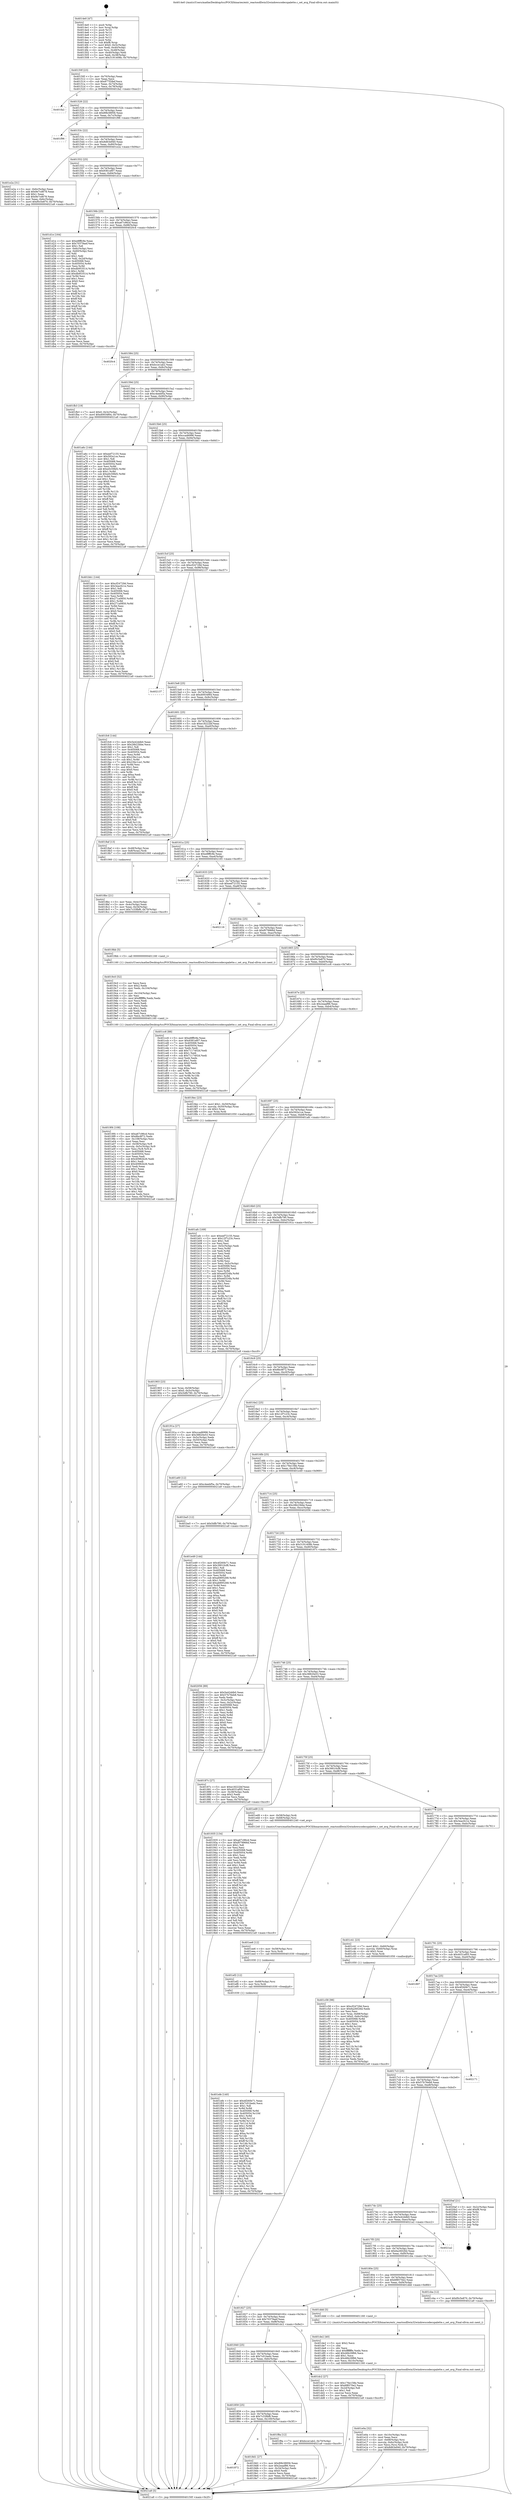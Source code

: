digraph "0x4014e0" {
  label = "0x4014e0 (/mnt/c/Users/mathe/Desktop/tcc/POCII/binaries/extr_reactosdllwin32windowscodecspalette.c_set_avg_Final-ollvm.out::main(0))"
  labelloc = "t"
  node[shape=record]

  Entry [label="",width=0.3,height=0.3,shape=circle,fillcolor=black,style=filled]
  "0x40150f" [label="{
     0x40150f [23]\l
     | [instrs]\l
     &nbsp;&nbsp;0x40150f \<+3\>: mov -0x70(%rbp),%eax\l
     &nbsp;&nbsp;0x401512 \<+2\>: mov %eax,%ecx\l
     &nbsp;&nbsp;0x401514 \<+6\>: sub $0x877f28ef,%ecx\l
     &nbsp;&nbsp;0x40151a \<+3\>: mov %eax,-0x74(%rbp)\l
     &nbsp;&nbsp;0x40151d \<+3\>: mov %ecx,-0x78(%rbp)\l
     &nbsp;&nbsp;0x401520 \<+6\>: je 0000000000401fa2 \<main+0xac2\>\l
  }"]
  "0x401fa2" [label="{
     0x401fa2\l
  }", style=dashed]
  "0x401526" [label="{
     0x401526 [22]\l
     | [instrs]\l
     &nbsp;&nbsp;0x401526 \<+5\>: jmp 000000000040152b \<main+0x4b\>\l
     &nbsp;&nbsp;0x40152b \<+3\>: mov -0x74(%rbp),%eax\l
     &nbsp;&nbsp;0x40152e \<+5\>: sub $0x89b38956,%eax\l
     &nbsp;&nbsp;0x401533 \<+3\>: mov %eax,-0x7c(%rbp)\l
     &nbsp;&nbsp;0x401536 \<+6\>: je 0000000000401f96 \<main+0xab6\>\l
  }"]
  Exit [label="",width=0.3,height=0.3,shape=circle,fillcolor=black,style=filled,peripheries=2]
  "0x401f96" [label="{
     0x401f96\l
  }", style=dashed]
  "0x40153c" [label="{
     0x40153c [22]\l
     | [instrs]\l
     &nbsp;&nbsp;0x40153c \<+5\>: jmp 0000000000401541 \<main+0x61\>\l
     &nbsp;&nbsp;0x401541 \<+3\>: mov -0x74(%rbp),%eax\l
     &nbsp;&nbsp;0x401544 \<+5\>: sub $0x8d63e940,%eax\l
     &nbsp;&nbsp;0x401549 \<+3\>: mov %eax,-0x80(%rbp)\l
     &nbsp;&nbsp;0x40154c \<+6\>: je 0000000000401e2a \<main+0x94a\>\l
  }"]
  "0x401efe" [label="{
     0x401efe [140]\l
     | [instrs]\l
     &nbsp;&nbsp;0x401efe \<+5\>: mov $0x4f260b71,%eax\l
     &nbsp;&nbsp;0x401f03 \<+5\>: mov $0x7c01bedc,%ecx\l
     &nbsp;&nbsp;0x401f08 \<+2\>: mov $0x1,%dl\l
     &nbsp;&nbsp;0x401f0a \<+3\>: xor %r8d,%r8d\l
     &nbsp;&nbsp;0x401f0d \<+8\>: mov 0x405068,%r9d\l
     &nbsp;&nbsp;0x401f15 \<+8\>: mov 0x405054,%r10d\l
     &nbsp;&nbsp;0x401f1d \<+4\>: sub $0x1,%r8d\l
     &nbsp;&nbsp;0x401f21 \<+3\>: mov %r9d,%r11d\l
     &nbsp;&nbsp;0x401f24 \<+3\>: add %r8d,%r11d\l
     &nbsp;&nbsp;0x401f27 \<+4\>: imul %r11d,%r9d\l
     &nbsp;&nbsp;0x401f2b \<+4\>: and $0x1,%r9d\l
     &nbsp;&nbsp;0x401f2f \<+4\>: cmp $0x0,%r9d\l
     &nbsp;&nbsp;0x401f33 \<+3\>: sete %bl\l
     &nbsp;&nbsp;0x401f36 \<+4\>: cmp $0xa,%r10d\l
     &nbsp;&nbsp;0x401f3a \<+4\>: setl %r14b\l
     &nbsp;&nbsp;0x401f3e \<+3\>: mov %bl,%r15b\l
     &nbsp;&nbsp;0x401f41 \<+4\>: xor $0xff,%r15b\l
     &nbsp;&nbsp;0x401f45 \<+3\>: mov %r14b,%r12b\l
     &nbsp;&nbsp;0x401f48 \<+4\>: xor $0xff,%r12b\l
     &nbsp;&nbsp;0x401f4c \<+3\>: xor $0x1,%dl\l
     &nbsp;&nbsp;0x401f4f \<+3\>: mov %r15b,%r13b\l
     &nbsp;&nbsp;0x401f52 \<+4\>: and $0xff,%r13b\l
     &nbsp;&nbsp;0x401f56 \<+2\>: and %dl,%bl\l
     &nbsp;&nbsp;0x401f58 \<+3\>: mov %r12b,%sil\l
     &nbsp;&nbsp;0x401f5b \<+4\>: and $0xff,%sil\l
     &nbsp;&nbsp;0x401f5f \<+3\>: and %dl,%r14b\l
     &nbsp;&nbsp;0x401f62 \<+3\>: or %bl,%r13b\l
     &nbsp;&nbsp;0x401f65 \<+3\>: or %r14b,%sil\l
     &nbsp;&nbsp;0x401f68 \<+3\>: xor %sil,%r13b\l
     &nbsp;&nbsp;0x401f6b \<+3\>: or %r12b,%r15b\l
     &nbsp;&nbsp;0x401f6e \<+4\>: xor $0xff,%r15b\l
     &nbsp;&nbsp;0x401f72 \<+3\>: or $0x1,%dl\l
     &nbsp;&nbsp;0x401f75 \<+3\>: and %dl,%r15b\l
     &nbsp;&nbsp;0x401f78 \<+3\>: or %r15b,%r13b\l
     &nbsp;&nbsp;0x401f7b \<+4\>: test $0x1,%r13b\l
     &nbsp;&nbsp;0x401f7f \<+3\>: cmovne %ecx,%eax\l
     &nbsp;&nbsp;0x401f82 \<+3\>: mov %eax,-0x70(%rbp)\l
     &nbsp;&nbsp;0x401f85 \<+5\>: jmp 00000000004021a9 \<main+0xcc9\>\l
  }"]
  "0x401e2a" [label="{
     0x401e2a [31]\l
     | [instrs]\l
     &nbsp;&nbsp;0x401e2a \<+3\>: mov -0x6c(%rbp),%eax\l
     &nbsp;&nbsp;0x401e2d \<+5\>: add $0x9e7cd678,%eax\l
     &nbsp;&nbsp;0x401e32 \<+3\>: add $0x1,%eax\l
     &nbsp;&nbsp;0x401e35 \<+5\>: sub $0x9e7cd678,%eax\l
     &nbsp;&nbsp;0x401e3a \<+3\>: mov %eax,-0x6c(%rbp)\l
     &nbsp;&nbsp;0x401e3d \<+7\>: movl $0xf0c5e870,-0x70(%rbp)\l
     &nbsp;&nbsp;0x401e44 \<+5\>: jmp 00000000004021a9 \<main+0xcc9\>\l
  }"]
  "0x401552" [label="{
     0x401552 [25]\l
     | [instrs]\l
     &nbsp;&nbsp;0x401552 \<+5\>: jmp 0000000000401557 \<main+0x77\>\l
     &nbsp;&nbsp;0x401557 \<+3\>: mov -0x74(%rbp),%eax\l
     &nbsp;&nbsp;0x40155a \<+5\>: sub $0x9361ef07,%eax\l
     &nbsp;&nbsp;0x40155f \<+6\>: mov %eax,-0x84(%rbp)\l
     &nbsp;&nbsp;0x401565 \<+6\>: je 0000000000401d1e \<main+0x83e\>\l
  }"]
  "0x401ef2" [label="{
     0x401ef2 [12]\l
     | [instrs]\l
     &nbsp;&nbsp;0x401ef2 \<+4\>: mov -0x68(%rbp),%rsi\l
     &nbsp;&nbsp;0x401ef6 \<+3\>: mov %rsi,%rdi\l
     &nbsp;&nbsp;0x401ef9 \<+5\>: call 0000000000401030 \<free@plt\>\l
     | [calls]\l
     &nbsp;&nbsp;0x401030 \{1\} (unknown)\l
  }"]
  "0x401d1e" [label="{
     0x401d1e [164]\l
     | [instrs]\l
     &nbsp;&nbsp;0x401d1e \<+5\>: mov $0xe8fffc9e,%eax\l
     &nbsp;&nbsp;0x401d23 \<+5\>: mov $0x70379aef,%ecx\l
     &nbsp;&nbsp;0x401d28 \<+2\>: mov $0x1,%dl\l
     &nbsp;&nbsp;0x401d2a \<+3\>: mov -0x6c(%rbp),%esi\l
     &nbsp;&nbsp;0x401d2d \<+3\>: cmp -0x60(%rbp),%esi\l
     &nbsp;&nbsp;0x401d30 \<+4\>: setl %dil\l
     &nbsp;&nbsp;0x401d34 \<+4\>: and $0x1,%dil\l
     &nbsp;&nbsp;0x401d38 \<+4\>: mov %dil,-0x2d(%rbp)\l
     &nbsp;&nbsp;0x401d3c \<+7\>: mov 0x405068,%esi\l
     &nbsp;&nbsp;0x401d43 \<+8\>: mov 0x405054,%r8d\l
     &nbsp;&nbsp;0x401d4b \<+3\>: mov %esi,%r9d\l
     &nbsp;&nbsp;0x401d4e \<+7\>: sub $0xdb953514,%r9d\l
     &nbsp;&nbsp;0x401d55 \<+4\>: sub $0x1,%r9d\l
     &nbsp;&nbsp;0x401d59 \<+7\>: add $0xdb953514,%r9d\l
     &nbsp;&nbsp;0x401d60 \<+4\>: imul %r9d,%esi\l
     &nbsp;&nbsp;0x401d64 \<+3\>: and $0x1,%esi\l
     &nbsp;&nbsp;0x401d67 \<+3\>: cmp $0x0,%esi\l
     &nbsp;&nbsp;0x401d6a \<+4\>: sete %dil\l
     &nbsp;&nbsp;0x401d6e \<+4\>: cmp $0xa,%r8d\l
     &nbsp;&nbsp;0x401d72 \<+4\>: setl %r10b\l
     &nbsp;&nbsp;0x401d76 \<+3\>: mov %dil,%r11b\l
     &nbsp;&nbsp;0x401d79 \<+4\>: xor $0xff,%r11b\l
     &nbsp;&nbsp;0x401d7d \<+3\>: mov %r10b,%bl\l
     &nbsp;&nbsp;0x401d80 \<+3\>: xor $0xff,%bl\l
     &nbsp;&nbsp;0x401d83 \<+3\>: xor $0x1,%dl\l
     &nbsp;&nbsp;0x401d86 \<+3\>: mov %r11b,%r14b\l
     &nbsp;&nbsp;0x401d89 \<+4\>: and $0xff,%r14b\l
     &nbsp;&nbsp;0x401d8d \<+3\>: and %dl,%dil\l
     &nbsp;&nbsp;0x401d90 \<+3\>: mov %bl,%r15b\l
     &nbsp;&nbsp;0x401d93 \<+4\>: and $0xff,%r15b\l
     &nbsp;&nbsp;0x401d97 \<+3\>: and %dl,%r10b\l
     &nbsp;&nbsp;0x401d9a \<+3\>: or %dil,%r14b\l
     &nbsp;&nbsp;0x401d9d \<+3\>: or %r10b,%r15b\l
     &nbsp;&nbsp;0x401da0 \<+3\>: xor %r15b,%r14b\l
     &nbsp;&nbsp;0x401da3 \<+3\>: or %bl,%r11b\l
     &nbsp;&nbsp;0x401da6 \<+4\>: xor $0xff,%r11b\l
     &nbsp;&nbsp;0x401daa \<+3\>: or $0x1,%dl\l
     &nbsp;&nbsp;0x401dad \<+3\>: and %dl,%r11b\l
     &nbsp;&nbsp;0x401db0 \<+3\>: or %r11b,%r14b\l
     &nbsp;&nbsp;0x401db3 \<+4\>: test $0x1,%r14b\l
     &nbsp;&nbsp;0x401db7 \<+3\>: cmovne %ecx,%eax\l
     &nbsp;&nbsp;0x401dba \<+3\>: mov %eax,-0x70(%rbp)\l
     &nbsp;&nbsp;0x401dbd \<+5\>: jmp 00000000004021a9 \<main+0xcc9\>\l
  }"]
  "0x40156b" [label="{
     0x40156b [25]\l
     | [instrs]\l
     &nbsp;&nbsp;0x40156b \<+5\>: jmp 0000000000401570 \<main+0x90\>\l
     &nbsp;&nbsp;0x401570 \<+3\>: mov -0x74(%rbp),%eax\l
     &nbsp;&nbsp;0x401573 \<+5\>: sub $0xa67c96cd,%eax\l
     &nbsp;&nbsp;0x401578 \<+6\>: mov %eax,-0x88(%rbp)\l
     &nbsp;&nbsp;0x40157e \<+6\>: je 00000000004020c4 \<main+0xbe4\>\l
  }"]
  "0x401ee6" [label="{
     0x401ee6 [12]\l
     | [instrs]\l
     &nbsp;&nbsp;0x401ee6 \<+4\>: mov -0x58(%rbp),%rsi\l
     &nbsp;&nbsp;0x401eea \<+3\>: mov %rsi,%rdi\l
     &nbsp;&nbsp;0x401eed \<+5\>: call 0000000000401030 \<free@plt\>\l
     | [calls]\l
     &nbsp;&nbsp;0x401030 \{1\} (unknown)\l
  }"]
  "0x4020c4" [label="{
     0x4020c4\l
  }", style=dashed]
  "0x401584" [label="{
     0x401584 [25]\l
     | [instrs]\l
     &nbsp;&nbsp;0x401584 \<+5\>: jmp 0000000000401589 \<main+0xa9\>\l
     &nbsp;&nbsp;0x401589 \<+3\>: mov -0x74(%rbp),%eax\l
     &nbsp;&nbsp;0x40158c \<+5\>: sub $0xbcce1ab2,%eax\l
     &nbsp;&nbsp;0x401591 \<+6\>: mov %eax,-0x8c(%rbp)\l
     &nbsp;&nbsp;0x401597 \<+6\>: je 0000000000401fb3 \<main+0xad3\>\l
  }"]
  "0x401e0a" [label="{
     0x401e0a [32]\l
     | [instrs]\l
     &nbsp;&nbsp;0x401e0a \<+6\>: mov -0x10c(%rbp),%ecx\l
     &nbsp;&nbsp;0x401e10 \<+3\>: imul %eax,%ecx\l
     &nbsp;&nbsp;0x401e13 \<+4\>: mov -0x68(%rbp),%rsi\l
     &nbsp;&nbsp;0x401e17 \<+4\>: movslq -0x6c(%rbp),%rdi\l
     &nbsp;&nbsp;0x401e1b \<+3\>: mov %ecx,(%rsi,%rdi,4)\l
     &nbsp;&nbsp;0x401e1e \<+7\>: movl $0x8d63e940,-0x70(%rbp)\l
     &nbsp;&nbsp;0x401e25 \<+5\>: jmp 00000000004021a9 \<main+0xcc9\>\l
  }"]
  "0x401fb3" [label="{
     0x401fb3 [19]\l
     | [instrs]\l
     &nbsp;&nbsp;0x401fb3 \<+7\>: movl $0x0,-0x3c(%rbp)\l
     &nbsp;&nbsp;0x401fba \<+7\>: movl $0xd0934f64,-0x70(%rbp)\l
     &nbsp;&nbsp;0x401fc1 \<+5\>: jmp 00000000004021a9 \<main+0xcc9\>\l
  }"]
  "0x40159d" [label="{
     0x40159d [25]\l
     | [instrs]\l
     &nbsp;&nbsp;0x40159d \<+5\>: jmp 00000000004015a2 \<main+0xc2\>\l
     &nbsp;&nbsp;0x4015a2 \<+3\>: mov -0x74(%rbp),%eax\l
     &nbsp;&nbsp;0x4015a5 \<+5\>: sub $0xc4eebf5a,%eax\l
     &nbsp;&nbsp;0x4015aa \<+6\>: mov %eax,-0x90(%rbp)\l
     &nbsp;&nbsp;0x4015b0 \<+6\>: je 0000000000401a6c \<main+0x58c\>\l
  }"]
  "0x401de2" [label="{
     0x401de2 [40]\l
     | [instrs]\l
     &nbsp;&nbsp;0x401de2 \<+5\>: mov $0x2,%ecx\l
     &nbsp;&nbsp;0x401de7 \<+1\>: cltd\l
     &nbsp;&nbsp;0x401de8 \<+2\>: idiv %ecx\l
     &nbsp;&nbsp;0x401dea \<+6\>: imul $0xfffffffe,%edx,%ecx\l
     &nbsp;&nbsp;0x401df0 \<+6\>: add $0x46b29f66,%ecx\l
     &nbsp;&nbsp;0x401df6 \<+3\>: add $0x1,%ecx\l
     &nbsp;&nbsp;0x401df9 \<+6\>: sub $0x46b29f66,%ecx\l
     &nbsp;&nbsp;0x401dff \<+6\>: mov %ecx,-0x10c(%rbp)\l
     &nbsp;&nbsp;0x401e05 \<+5\>: call 0000000000401160 \<next_i\>\l
     | [calls]\l
     &nbsp;&nbsp;0x401160 \{1\} (/mnt/c/Users/mathe/Desktop/tcc/POCII/binaries/extr_reactosdllwin32windowscodecspalette.c_set_avg_Final-ollvm.out::next_i)\l
  }"]
  "0x401a6c" [label="{
     0x401a6c [144]\l
     | [instrs]\l
     &nbsp;&nbsp;0x401a6c \<+5\>: mov $0xeef72155,%eax\l
     &nbsp;&nbsp;0x401a71 \<+5\>: mov $0x592e1ce,%ecx\l
     &nbsp;&nbsp;0x401a76 \<+2\>: mov $0x1,%dl\l
     &nbsp;&nbsp;0x401a78 \<+7\>: mov 0x405068,%esi\l
     &nbsp;&nbsp;0x401a7f \<+7\>: mov 0x405054,%edi\l
     &nbsp;&nbsp;0x401a86 \<+3\>: mov %esi,%r8d\l
     &nbsp;&nbsp;0x401a89 \<+7\>: add $0xe0c59bf2,%r8d\l
     &nbsp;&nbsp;0x401a90 \<+4\>: sub $0x1,%r8d\l
     &nbsp;&nbsp;0x401a94 \<+7\>: sub $0xe0c59bf2,%r8d\l
     &nbsp;&nbsp;0x401a9b \<+4\>: imul %r8d,%esi\l
     &nbsp;&nbsp;0x401a9f \<+3\>: and $0x1,%esi\l
     &nbsp;&nbsp;0x401aa2 \<+3\>: cmp $0x0,%esi\l
     &nbsp;&nbsp;0x401aa5 \<+4\>: sete %r9b\l
     &nbsp;&nbsp;0x401aa9 \<+3\>: cmp $0xa,%edi\l
     &nbsp;&nbsp;0x401aac \<+4\>: setl %r10b\l
     &nbsp;&nbsp;0x401ab0 \<+3\>: mov %r9b,%r11b\l
     &nbsp;&nbsp;0x401ab3 \<+4\>: xor $0xff,%r11b\l
     &nbsp;&nbsp;0x401ab7 \<+3\>: mov %r10b,%bl\l
     &nbsp;&nbsp;0x401aba \<+3\>: xor $0xff,%bl\l
     &nbsp;&nbsp;0x401abd \<+3\>: xor $0x1,%dl\l
     &nbsp;&nbsp;0x401ac0 \<+3\>: mov %r11b,%r14b\l
     &nbsp;&nbsp;0x401ac3 \<+4\>: and $0xff,%r14b\l
     &nbsp;&nbsp;0x401ac7 \<+3\>: and %dl,%r9b\l
     &nbsp;&nbsp;0x401aca \<+3\>: mov %bl,%r15b\l
     &nbsp;&nbsp;0x401acd \<+4\>: and $0xff,%r15b\l
     &nbsp;&nbsp;0x401ad1 \<+3\>: and %dl,%r10b\l
     &nbsp;&nbsp;0x401ad4 \<+3\>: or %r9b,%r14b\l
     &nbsp;&nbsp;0x401ad7 \<+3\>: or %r10b,%r15b\l
     &nbsp;&nbsp;0x401ada \<+3\>: xor %r15b,%r14b\l
     &nbsp;&nbsp;0x401add \<+3\>: or %bl,%r11b\l
     &nbsp;&nbsp;0x401ae0 \<+4\>: xor $0xff,%r11b\l
     &nbsp;&nbsp;0x401ae4 \<+3\>: or $0x1,%dl\l
     &nbsp;&nbsp;0x401ae7 \<+3\>: and %dl,%r11b\l
     &nbsp;&nbsp;0x401aea \<+3\>: or %r11b,%r14b\l
     &nbsp;&nbsp;0x401aed \<+4\>: test $0x1,%r14b\l
     &nbsp;&nbsp;0x401af1 \<+3\>: cmovne %ecx,%eax\l
     &nbsp;&nbsp;0x401af4 \<+3\>: mov %eax,-0x70(%rbp)\l
     &nbsp;&nbsp;0x401af7 \<+5\>: jmp 00000000004021a9 \<main+0xcc9\>\l
  }"]
  "0x4015b6" [label="{
     0x4015b6 [25]\l
     | [instrs]\l
     &nbsp;&nbsp;0x4015b6 \<+5\>: jmp 00000000004015bb \<main+0xdb\>\l
     &nbsp;&nbsp;0x4015bb \<+3\>: mov -0x74(%rbp),%eax\l
     &nbsp;&nbsp;0x4015be \<+5\>: sub $0xccad6996,%eax\l
     &nbsp;&nbsp;0x4015c3 \<+6\>: mov %eax,-0x94(%rbp)\l
     &nbsp;&nbsp;0x4015c9 \<+6\>: je 0000000000401bb1 \<main+0x6d1\>\l
  }"]
  "0x401c58" [label="{
     0x401c58 [98]\l
     | [instrs]\l
     &nbsp;&nbsp;0x401c58 \<+5\>: mov $0xcf24729d,%ecx\l
     &nbsp;&nbsp;0x401c5d \<+5\>: mov $0x6a26026d,%edx\l
     &nbsp;&nbsp;0x401c62 \<+2\>: xor %esi,%esi\l
     &nbsp;&nbsp;0x401c64 \<+4\>: mov %rax,-0x68(%rbp)\l
     &nbsp;&nbsp;0x401c68 \<+7\>: movl $0x0,-0x6c(%rbp)\l
     &nbsp;&nbsp;0x401c6f \<+8\>: mov 0x405068,%r8d\l
     &nbsp;&nbsp;0x401c77 \<+8\>: mov 0x405054,%r9d\l
     &nbsp;&nbsp;0x401c7f \<+3\>: sub $0x1,%esi\l
     &nbsp;&nbsp;0x401c82 \<+3\>: mov %r8d,%r10d\l
     &nbsp;&nbsp;0x401c85 \<+3\>: add %esi,%r10d\l
     &nbsp;&nbsp;0x401c88 \<+4\>: imul %r10d,%r8d\l
     &nbsp;&nbsp;0x401c8c \<+4\>: and $0x1,%r8d\l
     &nbsp;&nbsp;0x401c90 \<+4\>: cmp $0x0,%r8d\l
     &nbsp;&nbsp;0x401c94 \<+4\>: sete %r11b\l
     &nbsp;&nbsp;0x401c98 \<+4\>: cmp $0xa,%r9d\l
     &nbsp;&nbsp;0x401c9c \<+3\>: setl %bl\l
     &nbsp;&nbsp;0x401c9f \<+3\>: mov %r11b,%r14b\l
     &nbsp;&nbsp;0x401ca2 \<+3\>: and %bl,%r14b\l
     &nbsp;&nbsp;0x401ca5 \<+3\>: xor %bl,%r11b\l
     &nbsp;&nbsp;0x401ca8 \<+3\>: or %r11b,%r14b\l
     &nbsp;&nbsp;0x401cab \<+4\>: test $0x1,%r14b\l
     &nbsp;&nbsp;0x401caf \<+3\>: cmovne %edx,%ecx\l
     &nbsp;&nbsp;0x401cb2 \<+3\>: mov %ecx,-0x70(%rbp)\l
     &nbsp;&nbsp;0x401cb5 \<+5\>: jmp 00000000004021a9 \<main+0xcc9\>\l
  }"]
  "0x401bb1" [label="{
     0x401bb1 [144]\l
     | [instrs]\l
     &nbsp;&nbsp;0x401bb1 \<+5\>: mov $0xcf24729d,%eax\l
     &nbsp;&nbsp;0x401bb6 \<+5\>: mov $0x3eac0c1e,%ecx\l
     &nbsp;&nbsp;0x401bbb \<+2\>: mov $0x1,%dl\l
     &nbsp;&nbsp;0x401bbd \<+7\>: mov 0x405068,%esi\l
     &nbsp;&nbsp;0x401bc4 \<+7\>: mov 0x405054,%edi\l
     &nbsp;&nbsp;0x401bcb \<+3\>: mov %esi,%r8d\l
     &nbsp;&nbsp;0x401bce \<+7\>: add $0x271a0850,%r8d\l
     &nbsp;&nbsp;0x401bd5 \<+4\>: sub $0x1,%r8d\l
     &nbsp;&nbsp;0x401bd9 \<+7\>: sub $0x271a0850,%r8d\l
     &nbsp;&nbsp;0x401be0 \<+4\>: imul %r8d,%esi\l
     &nbsp;&nbsp;0x401be4 \<+3\>: and $0x1,%esi\l
     &nbsp;&nbsp;0x401be7 \<+3\>: cmp $0x0,%esi\l
     &nbsp;&nbsp;0x401bea \<+4\>: sete %r9b\l
     &nbsp;&nbsp;0x401bee \<+3\>: cmp $0xa,%edi\l
     &nbsp;&nbsp;0x401bf1 \<+4\>: setl %r10b\l
     &nbsp;&nbsp;0x401bf5 \<+3\>: mov %r9b,%r11b\l
     &nbsp;&nbsp;0x401bf8 \<+4\>: xor $0xff,%r11b\l
     &nbsp;&nbsp;0x401bfc \<+3\>: mov %r10b,%bl\l
     &nbsp;&nbsp;0x401bff \<+3\>: xor $0xff,%bl\l
     &nbsp;&nbsp;0x401c02 \<+3\>: xor $0x0,%dl\l
     &nbsp;&nbsp;0x401c05 \<+3\>: mov %r11b,%r14b\l
     &nbsp;&nbsp;0x401c08 \<+4\>: and $0x0,%r14b\l
     &nbsp;&nbsp;0x401c0c \<+3\>: and %dl,%r9b\l
     &nbsp;&nbsp;0x401c0f \<+3\>: mov %bl,%r15b\l
     &nbsp;&nbsp;0x401c12 \<+4\>: and $0x0,%r15b\l
     &nbsp;&nbsp;0x401c16 \<+3\>: and %dl,%r10b\l
     &nbsp;&nbsp;0x401c19 \<+3\>: or %r9b,%r14b\l
     &nbsp;&nbsp;0x401c1c \<+3\>: or %r10b,%r15b\l
     &nbsp;&nbsp;0x401c1f \<+3\>: xor %r15b,%r14b\l
     &nbsp;&nbsp;0x401c22 \<+3\>: or %bl,%r11b\l
     &nbsp;&nbsp;0x401c25 \<+4\>: xor $0xff,%r11b\l
     &nbsp;&nbsp;0x401c29 \<+3\>: or $0x0,%dl\l
     &nbsp;&nbsp;0x401c2c \<+3\>: and %dl,%r11b\l
     &nbsp;&nbsp;0x401c2f \<+3\>: or %r11b,%r14b\l
     &nbsp;&nbsp;0x401c32 \<+4\>: test $0x1,%r14b\l
     &nbsp;&nbsp;0x401c36 \<+3\>: cmovne %ecx,%eax\l
     &nbsp;&nbsp;0x401c39 \<+3\>: mov %eax,-0x70(%rbp)\l
     &nbsp;&nbsp;0x401c3c \<+5\>: jmp 00000000004021a9 \<main+0xcc9\>\l
  }"]
  "0x4015cf" [label="{
     0x4015cf [25]\l
     | [instrs]\l
     &nbsp;&nbsp;0x4015cf \<+5\>: jmp 00000000004015d4 \<main+0xf4\>\l
     &nbsp;&nbsp;0x4015d4 \<+3\>: mov -0x74(%rbp),%eax\l
     &nbsp;&nbsp;0x4015d7 \<+5\>: sub $0xcf24729d,%eax\l
     &nbsp;&nbsp;0x4015dc \<+6\>: mov %eax,-0x98(%rbp)\l
     &nbsp;&nbsp;0x4015e2 \<+6\>: je 0000000000402137 \<main+0xc57\>\l
  }"]
  "0x4019f4" [label="{
     0x4019f4 [108]\l
     | [instrs]\l
     &nbsp;&nbsp;0x4019f4 \<+5\>: mov $0xa67c96cd,%ecx\l
     &nbsp;&nbsp;0x4019f9 \<+5\>: mov $0x8bc8f72,%edx\l
     &nbsp;&nbsp;0x4019fe \<+6\>: mov -0x108(%rbp),%esi\l
     &nbsp;&nbsp;0x401a04 \<+3\>: imul %eax,%esi\l
     &nbsp;&nbsp;0x401a07 \<+4\>: mov -0x58(%rbp),%r8\l
     &nbsp;&nbsp;0x401a0b \<+4\>: movslq -0x5c(%rbp),%r9\l
     &nbsp;&nbsp;0x401a0f \<+4\>: mov %esi,(%r8,%r9,4)\l
     &nbsp;&nbsp;0x401a13 \<+7\>: mov 0x405068,%eax\l
     &nbsp;&nbsp;0x401a1a \<+7\>: mov 0x405054,%esi\l
     &nbsp;&nbsp;0x401a21 \<+2\>: mov %eax,%edi\l
     &nbsp;&nbsp;0x401a23 \<+6\>: sub $0x40982b26,%edi\l
     &nbsp;&nbsp;0x401a29 \<+3\>: sub $0x1,%edi\l
     &nbsp;&nbsp;0x401a2c \<+6\>: add $0x40982b26,%edi\l
     &nbsp;&nbsp;0x401a32 \<+3\>: imul %edi,%eax\l
     &nbsp;&nbsp;0x401a35 \<+3\>: and $0x1,%eax\l
     &nbsp;&nbsp;0x401a38 \<+3\>: cmp $0x0,%eax\l
     &nbsp;&nbsp;0x401a3b \<+4\>: sete %r10b\l
     &nbsp;&nbsp;0x401a3f \<+3\>: cmp $0xa,%esi\l
     &nbsp;&nbsp;0x401a42 \<+4\>: setl %r11b\l
     &nbsp;&nbsp;0x401a46 \<+3\>: mov %r10b,%bl\l
     &nbsp;&nbsp;0x401a49 \<+3\>: and %r11b,%bl\l
     &nbsp;&nbsp;0x401a4c \<+3\>: xor %r11b,%r10b\l
     &nbsp;&nbsp;0x401a4f \<+3\>: or %r10b,%bl\l
     &nbsp;&nbsp;0x401a52 \<+3\>: test $0x1,%bl\l
     &nbsp;&nbsp;0x401a55 \<+3\>: cmovne %edx,%ecx\l
     &nbsp;&nbsp;0x401a58 \<+3\>: mov %ecx,-0x70(%rbp)\l
     &nbsp;&nbsp;0x401a5b \<+5\>: jmp 00000000004021a9 \<main+0xcc9\>\l
  }"]
  "0x402137" [label="{
     0x402137\l
  }", style=dashed]
  "0x4015e8" [label="{
     0x4015e8 [25]\l
     | [instrs]\l
     &nbsp;&nbsp;0x4015e8 \<+5\>: jmp 00000000004015ed \<main+0x10d\>\l
     &nbsp;&nbsp;0x4015ed \<+3\>: mov -0x74(%rbp),%eax\l
     &nbsp;&nbsp;0x4015f0 \<+5\>: sub $0xd0934f64,%eax\l
     &nbsp;&nbsp;0x4015f5 \<+6\>: mov %eax,-0x9c(%rbp)\l
     &nbsp;&nbsp;0x4015fb \<+6\>: je 0000000000401fc6 \<main+0xae6\>\l
  }"]
  "0x4019c0" [label="{
     0x4019c0 [52]\l
     | [instrs]\l
     &nbsp;&nbsp;0x4019c0 \<+2\>: xor %ecx,%ecx\l
     &nbsp;&nbsp;0x4019c2 \<+5\>: mov $0x2,%edx\l
     &nbsp;&nbsp;0x4019c7 \<+6\>: mov %edx,-0x104(%rbp)\l
     &nbsp;&nbsp;0x4019cd \<+1\>: cltd\l
     &nbsp;&nbsp;0x4019ce \<+6\>: mov -0x104(%rbp),%esi\l
     &nbsp;&nbsp;0x4019d4 \<+2\>: idiv %esi\l
     &nbsp;&nbsp;0x4019d6 \<+6\>: imul $0xfffffffe,%edx,%edx\l
     &nbsp;&nbsp;0x4019dc \<+2\>: mov %ecx,%edi\l
     &nbsp;&nbsp;0x4019de \<+2\>: sub %edx,%edi\l
     &nbsp;&nbsp;0x4019e0 \<+2\>: mov %ecx,%edx\l
     &nbsp;&nbsp;0x4019e2 \<+3\>: sub $0x1,%edx\l
     &nbsp;&nbsp;0x4019e5 \<+2\>: add %edx,%edi\l
     &nbsp;&nbsp;0x4019e7 \<+2\>: sub %edi,%ecx\l
     &nbsp;&nbsp;0x4019e9 \<+6\>: mov %ecx,-0x108(%rbp)\l
     &nbsp;&nbsp;0x4019ef \<+5\>: call 0000000000401160 \<next_i\>\l
     | [calls]\l
     &nbsp;&nbsp;0x401160 \{1\} (/mnt/c/Users/mathe/Desktop/tcc/POCII/binaries/extr_reactosdllwin32windowscodecspalette.c_set_avg_Final-ollvm.out::next_i)\l
  }"]
  "0x401fc6" [label="{
     0x401fc6 [144]\l
     | [instrs]\l
     &nbsp;&nbsp;0x401fc6 \<+5\>: mov $0x5e42ddb0,%eax\l
     &nbsp;&nbsp;0x401fcb \<+5\>: mov $0x28b23bbe,%ecx\l
     &nbsp;&nbsp;0x401fd0 \<+2\>: mov $0x1,%dl\l
     &nbsp;&nbsp;0x401fd2 \<+7\>: mov 0x405068,%esi\l
     &nbsp;&nbsp;0x401fd9 \<+7\>: mov 0x405054,%edi\l
     &nbsp;&nbsp;0x401fe0 \<+3\>: mov %esi,%r8d\l
     &nbsp;&nbsp;0x401fe3 \<+7\>: sub $0x23bc1ce1,%r8d\l
     &nbsp;&nbsp;0x401fea \<+4\>: sub $0x1,%r8d\l
     &nbsp;&nbsp;0x401fee \<+7\>: add $0x23bc1ce1,%r8d\l
     &nbsp;&nbsp;0x401ff5 \<+4\>: imul %r8d,%esi\l
     &nbsp;&nbsp;0x401ff9 \<+3\>: and $0x1,%esi\l
     &nbsp;&nbsp;0x401ffc \<+3\>: cmp $0x0,%esi\l
     &nbsp;&nbsp;0x401fff \<+4\>: sete %r9b\l
     &nbsp;&nbsp;0x402003 \<+3\>: cmp $0xa,%edi\l
     &nbsp;&nbsp;0x402006 \<+4\>: setl %r10b\l
     &nbsp;&nbsp;0x40200a \<+3\>: mov %r9b,%r11b\l
     &nbsp;&nbsp;0x40200d \<+4\>: xor $0xff,%r11b\l
     &nbsp;&nbsp;0x402011 \<+3\>: mov %r10b,%bl\l
     &nbsp;&nbsp;0x402014 \<+3\>: xor $0xff,%bl\l
     &nbsp;&nbsp;0x402017 \<+3\>: xor $0x0,%dl\l
     &nbsp;&nbsp;0x40201a \<+3\>: mov %r11b,%r14b\l
     &nbsp;&nbsp;0x40201d \<+4\>: and $0x0,%r14b\l
     &nbsp;&nbsp;0x402021 \<+3\>: and %dl,%r9b\l
     &nbsp;&nbsp;0x402024 \<+3\>: mov %bl,%r15b\l
     &nbsp;&nbsp;0x402027 \<+4\>: and $0x0,%r15b\l
     &nbsp;&nbsp;0x40202b \<+3\>: and %dl,%r10b\l
     &nbsp;&nbsp;0x40202e \<+3\>: or %r9b,%r14b\l
     &nbsp;&nbsp;0x402031 \<+3\>: or %r10b,%r15b\l
     &nbsp;&nbsp;0x402034 \<+3\>: xor %r15b,%r14b\l
     &nbsp;&nbsp;0x402037 \<+3\>: or %bl,%r11b\l
     &nbsp;&nbsp;0x40203a \<+4\>: xor $0xff,%r11b\l
     &nbsp;&nbsp;0x40203e \<+3\>: or $0x0,%dl\l
     &nbsp;&nbsp;0x402041 \<+3\>: and %dl,%r11b\l
     &nbsp;&nbsp;0x402044 \<+3\>: or %r11b,%r14b\l
     &nbsp;&nbsp;0x402047 \<+4\>: test $0x1,%r14b\l
     &nbsp;&nbsp;0x40204b \<+3\>: cmovne %ecx,%eax\l
     &nbsp;&nbsp;0x40204e \<+3\>: mov %eax,-0x70(%rbp)\l
     &nbsp;&nbsp;0x402051 \<+5\>: jmp 00000000004021a9 \<main+0xcc9\>\l
  }"]
  "0x401601" [label="{
     0x401601 [25]\l
     | [instrs]\l
     &nbsp;&nbsp;0x401601 \<+5\>: jmp 0000000000401606 \<main+0x126\>\l
     &nbsp;&nbsp;0x401606 \<+3\>: mov -0x74(%rbp),%eax\l
     &nbsp;&nbsp;0x401609 \<+5\>: sub $0xe18222bf,%eax\l
     &nbsp;&nbsp;0x40160e \<+6\>: mov %eax,-0xa0(%rbp)\l
     &nbsp;&nbsp;0x401614 \<+6\>: je 00000000004018af \<main+0x3cf\>\l
  }"]
  "0x401903" [label="{
     0x401903 [23]\l
     | [instrs]\l
     &nbsp;&nbsp;0x401903 \<+4\>: mov %rax,-0x58(%rbp)\l
     &nbsp;&nbsp;0x401907 \<+7\>: movl $0x0,-0x5c(%rbp)\l
     &nbsp;&nbsp;0x40190e \<+7\>: movl $0x5dfb790,-0x70(%rbp)\l
     &nbsp;&nbsp;0x401915 \<+5\>: jmp 00000000004021a9 \<main+0xcc9\>\l
  }"]
  "0x4018af" [label="{
     0x4018af [13]\l
     | [instrs]\l
     &nbsp;&nbsp;0x4018af \<+4\>: mov -0x48(%rbp),%rax\l
     &nbsp;&nbsp;0x4018b3 \<+4\>: mov 0x8(%rax),%rdi\l
     &nbsp;&nbsp;0x4018b7 \<+5\>: call 0000000000401060 \<atoi@plt\>\l
     | [calls]\l
     &nbsp;&nbsp;0x401060 \{1\} (unknown)\l
  }"]
  "0x40161a" [label="{
     0x40161a [25]\l
     | [instrs]\l
     &nbsp;&nbsp;0x40161a \<+5\>: jmp 000000000040161f \<main+0x13f\>\l
     &nbsp;&nbsp;0x40161f \<+3\>: mov -0x74(%rbp),%eax\l
     &nbsp;&nbsp;0x401622 \<+5\>: sub $0xe8fffc9e,%eax\l
     &nbsp;&nbsp;0x401627 \<+6\>: mov %eax,-0xa4(%rbp)\l
     &nbsp;&nbsp;0x40162d \<+6\>: je 0000000000402165 \<main+0xc85\>\l
  }"]
  "0x401872" [label="{
     0x401872\l
  }", style=dashed]
  "0x402165" [label="{
     0x402165\l
  }", style=dashed]
  "0x401633" [label="{
     0x401633 [25]\l
     | [instrs]\l
     &nbsp;&nbsp;0x401633 \<+5\>: jmp 0000000000401638 \<main+0x158\>\l
     &nbsp;&nbsp;0x401638 \<+3\>: mov -0x74(%rbp),%eax\l
     &nbsp;&nbsp;0x40163b \<+5\>: sub $0xeef72155,%eax\l
     &nbsp;&nbsp;0x401640 \<+6\>: mov %eax,-0xa8(%rbp)\l
     &nbsp;&nbsp;0x401646 \<+6\>: je 0000000000402116 \<main+0xc36\>\l
  }"]
  "0x4018d1" [label="{
     0x4018d1 [27]\l
     | [instrs]\l
     &nbsp;&nbsp;0x4018d1 \<+5\>: mov $0x89b38956,%eax\l
     &nbsp;&nbsp;0x4018d6 \<+5\>: mov $0x2eaaf86,%ecx\l
     &nbsp;&nbsp;0x4018db \<+3\>: mov -0x34(%rbp),%edx\l
     &nbsp;&nbsp;0x4018de \<+3\>: cmp $0x0,%edx\l
     &nbsp;&nbsp;0x4018e1 \<+3\>: cmove %ecx,%eax\l
     &nbsp;&nbsp;0x4018e4 \<+3\>: mov %eax,-0x70(%rbp)\l
     &nbsp;&nbsp;0x4018e7 \<+5\>: jmp 00000000004021a9 \<main+0xcc9\>\l
  }"]
  "0x402116" [label="{
     0x402116\l
  }", style=dashed]
  "0x40164c" [label="{
     0x40164c [25]\l
     | [instrs]\l
     &nbsp;&nbsp;0x40164c \<+5\>: jmp 0000000000401651 \<main+0x171\>\l
     &nbsp;&nbsp;0x401651 \<+3\>: mov -0x74(%rbp),%eax\l
     &nbsp;&nbsp;0x401654 \<+5\>: sub $0xf079966d,%eax\l
     &nbsp;&nbsp;0x401659 \<+6\>: mov %eax,-0xac(%rbp)\l
     &nbsp;&nbsp;0x40165f \<+6\>: je 00000000004019bb \<main+0x4db\>\l
  }"]
  "0x401859" [label="{
     0x401859 [25]\l
     | [instrs]\l
     &nbsp;&nbsp;0x401859 \<+5\>: jmp 000000000040185e \<main+0x37e\>\l
     &nbsp;&nbsp;0x40185e \<+3\>: mov -0x74(%rbp),%eax\l
     &nbsp;&nbsp;0x401861 \<+5\>: sub $0x7c33fbf6,%eax\l
     &nbsp;&nbsp;0x401866 \<+6\>: mov %eax,-0x100(%rbp)\l
     &nbsp;&nbsp;0x40186c \<+6\>: je 00000000004018d1 \<main+0x3f1\>\l
  }"]
  "0x4019bb" [label="{
     0x4019bb [5]\l
     | [instrs]\l
     &nbsp;&nbsp;0x4019bb \<+5\>: call 0000000000401160 \<next_i\>\l
     | [calls]\l
     &nbsp;&nbsp;0x401160 \{1\} (/mnt/c/Users/mathe/Desktop/tcc/POCII/binaries/extr_reactosdllwin32windowscodecspalette.c_set_avg_Final-ollvm.out::next_i)\l
  }"]
  "0x401665" [label="{
     0x401665 [25]\l
     | [instrs]\l
     &nbsp;&nbsp;0x401665 \<+5\>: jmp 000000000040166a \<main+0x18a\>\l
     &nbsp;&nbsp;0x40166a \<+3\>: mov -0x74(%rbp),%eax\l
     &nbsp;&nbsp;0x40166d \<+5\>: sub $0xf0c5e870,%eax\l
     &nbsp;&nbsp;0x401672 \<+6\>: mov %eax,-0xb0(%rbp)\l
     &nbsp;&nbsp;0x401678 \<+6\>: je 0000000000401cc6 \<main+0x7e6\>\l
  }"]
  "0x401f8a" [label="{
     0x401f8a [12]\l
     | [instrs]\l
     &nbsp;&nbsp;0x401f8a \<+7\>: movl $0xbcce1ab2,-0x70(%rbp)\l
     &nbsp;&nbsp;0x401f91 \<+5\>: jmp 00000000004021a9 \<main+0xcc9\>\l
  }"]
  "0x401cc6" [label="{
     0x401cc6 [88]\l
     | [instrs]\l
     &nbsp;&nbsp;0x401cc6 \<+5\>: mov $0xe8fffc9e,%eax\l
     &nbsp;&nbsp;0x401ccb \<+5\>: mov $0x9361ef07,%ecx\l
     &nbsp;&nbsp;0x401cd0 \<+7\>: mov 0x405068,%edx\l
     &nbsp;&nbsp;0x401cd7 \<+7\>: mov 0x405054,%esi\l
     &nbsp;&nbsp;0x401cde \<+2\>: mov %edx,%edi\l
     &nbsp;&nbsp;0x401ce0 \<+6\>: add $0x7117402d,%edi\l
     &nbsp;&nbsp;0x401ce6 \<+3\>: sub $0x1,%edi\l
     &nbsp;&nbsp;0x401ce9 \<+6\>: sub $0x7117402d,%edi\l
     &nbsp;&nbsp;0x401cef \<+3\>: imul %edi,%edx\l
     &nbsp;&nbsp;0x401cf2 \<+3\>: and $0x1,%edx\l
     &nbsp;&nbsp;0x401cf5 \<+3\>: cmp $0x0,%edx\l
     &nbsp;&nbsp;0x401cf8 \<+4\>: sete %r8b\l
     &nbsp;&nbsp;0x401cfc \<+3\>: cmp $0xa,%esi\l
     &nbsp;&nbsp;0x401cff \<+4\>: setl %r9b\l
     &nbsp;&nbsp;0x401d03 \<+3\>: mov %r8b,%r10b\l
     &nbsp;&nbsp;0x401d06 \<+3\>: and %r9b,%r10b\l
     &nbsp;&nbsp;0x401d09 \<+3\>: xor %r9b,%r8b\l
     &nbsp;&nbsp;0x401d0c \<+3\>: or %r8b,%r10b\l
     &nbsp;&nbsp;0x401d0f \<+4\>: test $0x1,%r10b\l
     &nbsp;&nbsp;0x401d13 \<+3\>: cmovne %ecx,%eax\l
     &nbsp;&nbsp;0x401d16 \<+3\>: mov %eax,-0x70(%rbp)\l
     &nbsp;&nbsp;0x401d19 \<+5\>: jmp 00000000004021a9 \<main+0xcc9\>\l
  }"]
  "0x40167e" [label="{
     0x40167e [25]\l
     | [instrs]\l
     &nbsp;&nbsp;0x40167e \<+5\>: jmp 0000000000401683 \<main+0x1a3\>\l
     &nbsp;&nbsp;0x401683 \<+3\>: mov -0x74(%rbp),%eax\l
     &nbsp;&nbsp;0x401686 \<+5\>: sub $0x2eaaf86,%eax\l
     &nbsp;&nbsp;0x40168b \<+6\>: mov %eax,-0xb4(%rbp)\l
     &nbsp;&nbsp;0x401691 \<+6\>: je 00000000004018ec \<main+0x40c\>\l
  }"]
  "0x401840" [label="{
     0x401840 [25]\l
     | [instrs]\l
     &nbsp;&nbsp;0x401840 \<+5\>: jmp 0000000000401845 \<main+0x365\>\l
     &nbsp;&nbsp;0x401845 \<+3\>: mov -0x74(%rbp),%eax\l
     &nbsp;&nbsp;0x401848 \<+5\>: sub $0x7c01bedc,%eax\l
     &nbsp;&nbsp;0x40184d \<+6\>: mov %eax,-0xfc(%rbp)\l
     &nbsp;&nbsp;0x401853 \<+6\>: je 0000000000401f8a \<main+0xaaa\>\l
  }"]
  "0x4018ec" [label="{
     0x4018ec [23]\l
     | [instrs]\l
     &nbsp;&nbsp;0x4018ec \<+7\>: movl $0x1,-0x50(%rbp)\l
     &nbsp;&nbsp;0x4018f3 \<+4\>: movslq -0x50(%rbp),%rax\l
     &nbsp;&nbsp;0x4018f7 \<+4\>: shl $0x2,%rax\l
     &nbsp;&nbsp;0x4018fb \<+3\>: mov %rax,%rdi\l
     &nbsp;&nbsp;0x4018fe \<+5\>: call 0000000000401050 \<malloc@plt\>\l
     | [calls]\l
     &nbsp;&nbsp;0x401050 \{1\} (unknown)\l
  }"]
  "0x401697" [label="{
     0x401697 [25]\l
     | [instrs]\l
     &nbsp;&nbsp;0x401697 \<+5\>: jmp 000000000040169c \<main+0x1bc\>\l
     &nbsp;&nbsp;0x40169c \<+3\>: mov -0x74(%rbp),%eax\l
     &nbsp;&nbsp;0x40169f \<+5\>: sub $0x592e1ce,%eax\l
     &nbsp;&nbsp;0x4016a4 \<+6\>: mov %eax,-0xb8(%rbp)\l
     &nbsp;&nbsp;0x4016aa \<+6\>: je 0000000000401afc \<main+0x61c\>\l
  }"]
  "0x401dc2" [label="{
     0x401dc2 [27]\l
     | [instrs]\l
     &nbsp;&nbsp;0x401dc2 \<+5\>: mov $0x176e158e,%eax\l
     &nbsp;&nbsp;0x401dc7 \<+5\>: mov $0x6f8570e2,%ecx\l
     &nbsp;&nbsp;0x401dcc \<+3\>: mov -0x2d(%rbp),%dl\l
     &nbsp;&nbsp;0x401dcf \<+3\>: test $0x1,%dl\l
     &nbsp;&nbsp;0x401dd2 \<+3\>: cmovne %ecx,%eax\l
     &nbsp;&nbsp;0x401dd5 \<+3\>: mov %eax,-0x70(%rbp)\l
     &nbsp;&nbsp;0x401dd8 \<+5\>: jmp 00000000004021a9 \<main+0xcc9\>\l
  }"]
  "0x401afc" [label="{
     0x401afc [169]\l
     | [instrs]\l
     &nbsp;&nbsp;0x401afc \<+5\>: mov $0xeef72155,%eax\l
     &nbsp;&nbsp;0x401b01 \<+5\>: mov $0x12f7c23c,%ecx\l
     &nbsp;&nbsp;0x401b06 \<+2\>: mov $0x1,%dl\l
     &nbsp;&nbsp;0x401b08 \<+2\>: xor %esi,%esi\l
     &nbsp;&nbsp;0x401b0a \<+3\>: mov -0x5c(%rbp),%edi\l
     &nbsp;&nbsp;0x401b0d \<+3\>: mov %esi,%r8d\l
     &nbsp;&nbsp;0x401b10 \<+3\>: sub %edi,%r8d\l
     &nbsp;&nbsp;0x401b13 \<+2\>: mov %esi,%edi\l
     &nbsp;&nbsp;0x401b15 \<+3\>: sub $0x1,%edi\l
     &nbsp;&nbsp;0x401b18 \<+3\>: add %edi,%r8d\l
     &nbsp;&nbsp;0x401b1b \<+3\>: sub %r8d,%esi\l
     &nbsp;&nbsp;0x401b1e \<+3\>: mov %esi,-0x5c(%rbp)\l
     &nbsp;&nbsp;0x401b21 \<+7\>: mov 0x405068,%esi\l
     &nbsp;&nbsp;0x401b28 \<+7\>: mov 0x405054,%edi\l
     &nbsp;&nbsp;0x401b2f \<+3\>: mov %esi,%r8d\l
     &nbsp;&nbsp;0x401b32 \<+7\>: add $0xeef324fa,%r8d\l
     &nbsp;&nbsp;0x401b39 \<+4\>: sub $0x1,%r8d\l
     &nbsp;&nbsp;0x401b3d \<+7\>: sub $0xeef324fa,%r8d\l
     &nbsp;&nbsp;0x401b44 \<+4\>: imul %r8d,%esi\l
     &nbsp;&nbsp;0x401b48 \<+3\>: and $0x1,%esi\l
     &nbsp;&nbsp;0x401b4b \<+3\>: cmp $0x0,%esi\l
     &nbsp;&nbsp;0x401b4e \<+4\>: sete %r9b\l
     &nbsp;&nbsp;0x401b52 \<+3\>: cmp $0xa,%edi\l
     &nbsp;&nbsp;0x401b55 \<+4\>: setl %r10b\l
     &nbsp;&nbsp;0x401b59 \<+3\>: mov %r9b,%r11b\l
     &nbsp;&nbsp;0x401b5c \<+4\>: xor $0xff,%r11b\l
     &nbsp;&nbsp;0x401b60 \<+3\>: mov %r10b,%bl\l
     &nbsp;&nbsp;0x401b63 \<+3\>: xor $0xff,%bl\l
     &nbsp;&nbsp;0x401b66 \<+3\>: xor $0x1,%dl\l
     &nbsp;&nbsp;0x401b69 \<+3\>: mov %r11b,%r14b\l
     &nbsp;&nbsp;0x401b6c \<+4\>: and $0xff,%r14b\l
     &nbsp;&nbsp;0x401b70 \<+3\>: and %dl,%r9b\l
     &nbsp;&nbsp;0x401b73 \<+3\>: mov %bl,%r15b\l
     &nbsp;&nbsp;0x401b76 \<+4\>: and $0xff,%r15b\l
     &nbsp;&nbsp;0x401b7a \<+3\>: and %dl,%r10b\l
     &nbsp;&nbsp;0x401b7d \<+3\>: or %r9b,%r14b\l
     &nbsp;&nbsp;0x401b80 \<+3\>: or %r10b,%r15b\l
     &nbsp;&nbsp;0x401b83 \<+3\>: xor %r15b,%r14b\l
     &nbsp;&nbsp;0x401b86 \<+3\>: or %bl,%r11b\l
     &nbsp;&nbsp;0x401b89 \<+4\>: xor $0xff,%r11b\l
     &nbsp;&nbsp;0x401b8d \<+3\>: or $0x1,%dl\l
     &nbsp;&nbsp;0x401b90 \<+3\>: and %dl,%r11b\l
     &nbsp;&nbsp;0x401b93 \<+3\>: or %r11b,%r14b\l
     &nbsp;&nbsp;0x401b96 \<+4\>: test $0x1,%r14b\l
     &nbsp;&nbsp;0x401b9a \<+3\>: cmovne %ecx,%eax\l
     &nbsp;&nbsp;0x401b9d \<+3\>: mov %eax,-0x70(%rbp)\l
     &nbsp;&nbsp;0x401ba0 \<+5\>: jmp 00000000004021a9 \<main+0xcc9\>\l
  }"]
  "0x4016b0" [label="{
     0x4016b0 [25]\l
     | [instrs]\l
     &nbsp;&nbsp;0x4016b0 \<+5\>: jmp 00000000004016b5 \<main+0x1d5\>\l
     &nbsp;&nbsp;0x4016b5 \<+3\>: mov -0x74(%rbp),%eax\l
     &nbsp;&nbsp;0x4016b8 \<+5\>: sub $0x5dfb790,%eax\l
     &nbsp;&nbsp;0x4016bd \<+6\>: mov %eax,-0xbc(%rbp)\l
     &nbsp;&nbsp;0x4016c3 \<+6\>: je 000000000040191a \<main+0x43a\>\l
  }"]
  "0x401827" [label="{
     0x401827 [25]\l
     | [instrs]\l
     &nbsp;&nbsp;0x401827 \<+5\>: jmp 000000000040182c \<main+0x34c\>\l
     &nbsp;&nbsp;0x40182c \<+3\>: mov -0x74(%rbp),%eax\l
     &nbsp;&nbsp;0x40182f \<+5\>: sub $0x70379aef,%eax\l
     &nbsp;&nbsp;0x401834 \<+6\>: mov %eax,-0xf8(%rbp)\l
     &nbsp;&nbsp;0x40183a \<+6\>: je 0000000000401dc2 \<main+0x8e2\>\l
  }"]
  "0x40191a" [label="{
     0x40191a [27]\l
     | [instrs]\l
     &nbsp;&nbsp;0x40191a \<+5\>: mov $0xccad6996,%eax\l
     &nbsp;&nbsp;0x40191f \<+5\>: mov $0x38820e53,%ecx\l
     &nbsp;&nbsp;0x401924 \<+3\>: mov -0x5c(%rbp),%edx\l
     &nbsp;&nbsp;0x401927 \<+3\>: cmp -0x50(%rbp),%edx\l
     &nbsp;&nbsp;0x40192a \<+3\>: cmovl %ecx,%eax\l
     &nbsp;&nbsp;0x40192d \<+3\>: mov %eax,-0x70(%rbp)\l
     &nbsp;&nbsp;0x401930 \<+5\>: jmp 00000000004021a9 \<main+0xcc9\>\l
  }"]
  "0x4016c9" [label="{
     0x4016c9 [25]\l
     | [instrs]\l
     &nbsp;&nbsp;0x4016c9 \<+5\>: jmp 00000000004016ce \<main+0x1ee\>\l
     &nbsp;&nbsp;0x4016ce \<+3\>: mov -0x74(%rbp),%eax\l
     &nbsp;&nbsp;0x4016d1 \<+5\>: sub $0x8bc8f72,%eax\l
     &nbsp;&nbsp;0x4016d6 \<+6\>: mov %eax,-0xc0(%rbp)\l
     &nbsp;&nbsp;0x4016dc \<+6\>: je 0000000000401a60 \<main+0x580\>\l
  }"]
  "0x401ddd" [label="{
     0x401ddd [5]\l
     | [instrs]\l
     &nbsp;&nbsp;0x401ddd \<+5\>: call 0000000000401160 \<next_i\>\l
     | [calls]\l
     &nbsp;&nbsp;0x401160 \{1\} (/mnt/c/Users/mathe/Desktop/tcc/POCII/binaries/extr_reactosdllwin32windowscodecspalette.c_set_avg_Final-ollvm.out::next_i)\l
  }"]
  "0x401a60" [label="{
     0x401a60 [12]\l
     | [instrs]\l
     &nbsp;&nbsp;0x401a60 \<+7\>: movl $0xc4eebf5a,-0x70(%rbp)\l
     &nbsp;&nbsp;0x401a67 \<+5\>: jmp 00000000004021a9 \<main+0xcc9\>\l
  }"]
  "0x4016e2" [label="{
     0x4016e2 [25]\l
     | [instrs]\l
     &nbsp;&nbsp;0x4016e2 \<+5\>: jmp 00000000004016e7 \<main+0x207\>\l
     &nbsp;&nbsp;0x4016e7 \<+3\>: mov -0x74(%rbp),%eax\l
     &nbsp;&nbsp;0x4016ea \<+5\>: sub $0x12f7c23c,%eax\l
     &nbsp;&nbsp;0x4016ef \<+6\>: mov %eax,-0xc4(%rbp)\l
     &nbsp;&nbsp;0x4016f5 \<+6\>: je 0000000000401ba5 \<main+0x6c5\>\l
  }"]
  "0x40180e" [label="{
     0x40180e [25]\l
     | [instrs]\l
     &nbsp;&nbsp;0x40180e \<+5\>: jmp 0000000000401813 \<main+0x333\>\l
     &nbsp;&nbsp;0x401813 \<+3\>: mov -0x74(%rbp),%eax\l
     &nbsp;&nbsp;0x401816 \<+5\>: sub $0x6f8570e2,%eax\l
     &nbsp;&nbsp;0x40181b \<+6\>: mov %eax,-0xf4(%rbp)\l
     &nbsp;&nbsp;0x401821 \<+6\>: je 0000000000401ddd \<main+0x8fd\>\l
  }"]
  "0x401ba5" [label="{
     0x401ba5 [12]\l
     | [instrs]\l
     &nbsp;&nbsp;0x401ba5 \<+7\>: movl $0x5dfb790,-0x70(%rbp)\l
     &nbsp;&nbsp;0x401bac \<+5\>: jmp 00000000004021a9 \<main+0xcc9\>\l
  }"]
  "0x4016fb" [label="{
     0x4016fb [25]\l
     | [instrs]\l
     &nbsp;&nbsp;0x4016fb \<+5\>: jmp 0000000000401700 \<main+0x220\>\l
     &nbsp;&nbsp;0x401700 \<+3\>: mov -0x74(%rbp),%eax\l
     &nbsp;&nbsp;0x401703 \<+5\>: sub $0x176e158e,%eax\l
     &nbsp;&nbsp;0x401708 \<+6\>: mov %eax,-0xc8(%rbp)\l
     &nbsp;&nbsp;0x40170e \<+6\>: je 0000000000401e49 \<main+0x969\>\l
  }"]
  "0x401cba" [label="{
     0x401cba [12]\l
     | [instrs]\l
     &nbsp;&nbsp;0x401cba \<+7\>: movl $0xf0c5e870,-0x70(%rbp)\l
     &nbsp;&nbsp;0x401cc1 \<+5\>: jmp 00000000004021a9 \<main+0xcc9\>\l
  }"]
  "0x401e49" [label="{
     0x401e49 [144]\l
     | [instrs]\l
     &nbsp;&nbsp;0x401e49 \<+5\>: mov $0x4f260b71,%eax\l
     &nbsp;&nbsp;0x401e4e \<+5\>: mov $0x39010cf8,%ecx\l
     &nbsp;&nbsp;0x401e53 \<+2\>: mov $0x1,%dl\l
     &nbsp;&nbsp;0x401e55 \<+7\>: mov 0x405068,%esi\l
     &nbsp;&nbsp;0x401e5c \<+7\>: mov 0x405054,%edi\l
     &nbsp;&nbsp;0x401e63 \<+3\>: mov %esi,%r8d\l
     &nbsp;&nbsp;0x401e66 \<+7\>: sub $0xa6895268,%r8d\l
     &nbsp;&nbsp;0x401e6d \<+4\>: sub $0x1,%r8d\l
     &nbsp;&nbsp;0x401e71 \<+7\>: add $0xa6895268,%r8d\l
     &nbsp;&nbsp;0x401e78 \<+4\>: imul %r8d,%esi\l
     &nbsp;&nbsp;0x401e7c \<+3\>: and $0x1,%esi\l
     &nbsp;&nbsp;0x401e7f \<+3\>: cmp $0x0,%esi\l
     &nbsp;&nbsp;0x401e82 \<+4\>: sete %r9b\l
     &nbsp;&nbsp;0x401e86 \<+3\>: cmp $0xa,%edi\l
     &nbsp;&nbsp;0x401e89 \<+4\>: setl %r10b\l
     &nbsp;&nbsp;0x401e8d \<+3\>: mov %r9b,%r11b\l
     &nbsp;&nbsp;0x401e90 \<+4\>: xor $0xff,%r11b\l
     &nbsp;&nbsp;0x401e94 \<+3\>: mov %r10b,%bl\l
     &nbsp;&nbsp;0x401e97 \<+3\>: xor $0xff,%bl\l
     &nbsp;&nbsp;0x401e9a \<+3\>: xor $0x0,%dl\l
     &nbsp;&nbsp;0x401e9d \<+3\>: mov %r11b,%r14b\l
     &nbsp;&nbsp;0x401ea0 \<+4\>: and $0x0,%r14b\l
     &nbsp;&nbsp;0x401ea4 \<+3\>: and %dl,%r9b\l
     &nbsp;&nbsp;0x401ea7 \<+3\>: mov %bl,%r15b\l
     &nbsp;&nbsp;0x401eaa \<+4\>: and $0x0,%r15b\l
     &nbsp;&nbsp;0x401eae \<+3\>: and %dl,%r10b\l
     &nbsp;&nbsp;0x401eb1 \<+3\>: or %r9b,%r14b\l
     &nbsp;&nbsp;0x401eb4 \<+3\>: or %r10b,%r15b\l
     &nbsp;&nbsp;0x401eb7 \<+3\>: xor %r15b,%r14b\l
     &nbsp;&nbsp;0x401eba \<+3\>: or %bl,%r11b\l
     &nbsp;&nbsp;0x401ebd \<+4\>: xor $0xff,%r11b\l
     &nbsp;&nbsp;0x401ec1 \<+3\>: or $0x0,%dl\l
     &nbsp;&nbsp;0x401ec4 \<+3\>: and %dl,%r11b\l
     &nbsp;&nbsp;0x401ec7 \<+3\>: or %r11b,%r14b\l
     &nbsp;&nbsp;0x401eca \<+4\>: test $0x1,%r14b\l
     &nbsp;&nbsp;0x401ece \<+3\>: cmovne %ecx,%eax\l
     &nbsp;&nbsp;0x401ed1 \<+3\>: mov %eax,-0x70(%rbp)\l
     &nbsp;&nbsp;0x401ed4 \<+5\>: jmp 00000000004021a9 \<main+0xcc9\>\l
  }"]
  "0x401714" [label="{
     0x401714 [25]\l
     | [instrs]\l
     &nbsp;&nbsp;0x401714 \<+5\>: jmp 0000000000401719 \<main+0x239\>\l
     &nbsp;&nbsp;0x401719 \<+3\>: mov -0x74(%rbp),%eax\l
     &nbsp;&nbsp;0x40171c \<+5\>: sub $0x28b23bbe,%eax\l
     &nbsp;&nbsp;0x401721 \<+6\>: mov %eax,-0xcc(%rbp)\l
     &nbsp;&nbsp;0x401727 \<+6\>: je 0000000000402056 \<main+0xb76\>\l
  }"]
  "0x4017f5" [label="{
     0x4017f5 [25]\l
     | [instrs]\l
     &nbsp;&nbsp;0x4017f5 \<+5\>: jmp 00000000004017fa \<main+0x31a\>\l
     &nbsp;&nbsp;0x4017fa \<+3\>: mov -0x74(%rbp),%eax\l
     &nbsp;&nbsp;0x4017fd \<+5\>: sub $0x6a26026d,%eax\l
     &nbsp;&nbsp;0x401802 \<+6\>: mov %eax,-0xf0(%rbp)\l
     &nbsp;&nbsp;0x401808 \<+6\>: je 0000000000401cba \<main+0x7da\>\l
  }"]
  "0x402056" [label="{
     0x402056 [89]\l
     | [instrs]\l
     &nbsp;&nbsp;0x402056 \<+5\>: mov $0x5e42ddb0,%eax\l
     &nbsp;&nbsp;0x40205b \<+5\>: mov $0x57b76eb8,%ecx\l
     &nbsp;&nbsp;0x402060 \<+2\>: xor %edx,%edx\l
     &nbsp;&nbsp;0x402062 \<+3\>: mov -0x3c(%rbp),%esi\l
     &nbsp;&nbsp;0x402065 \<+3\>: mov %esi,-0x2c(%rbp)\l
     &nbsp;&nbsp;0x402068 \<+7\>: mov 0x405068,%esi\l
     &nbsp;&nbsp;0x40206f \<+7\>: mov 0x405054,%edi\l
     &nbsp;&nbsp;0x402076 \<+3\>: sub $0x1,%edx\l
     &nbsp;&nbsp;0x402079 \<+3\>: mov %esi,%r8d\l
     &nbsp;&nbsp;0x40207c \<+3\>: add %edx,%r8d\l
     &nbsp;&nbsp;0x40207f \<+4\>: imul %r8d,%esi\l
     &nbsp;&nbsp;0x402083 \<+3\>: and $0x1,%esi\l
     &nbsp;&nbsp;0x402086 \<+3\>: cmp $0x0,%esi\l
     &nbsp;&nbsp;0x402089 \<+4\>: sete %r9b\l
     &nbsp;&nbsp;0x40208d \<+3\>: cmp $0xa,%edi\l
     &nbsp;&nbsp;0x402090 \<+4\>: setl %r10b\l
     &nbsp;&nbsp;0x402094 \<+3\>: mov %r9b,%r11b\l
     &nbsp;&nbsp;0x402097 \<+3\>: and %r10b,%r11b\l
     &nbsp;&nbsp;0x40209a \<+3\>: xor %r10b,%r9b\l
     &nbsp;&nbsp;0x40209d \<+3\>: or %r9b,%r11b\l
     &nbsp;&nbsp;0x4020a0 \<+4\>: test $0x1,%r11b\l
     &nbsp;&nbsp;0x4020a4 \<+3\>: cmovne %ecx,%eax\l
     &nbsp;&nbsp;0x4020a7 \<+3\>: mov %eax,-0x70(%rbp)\l
     &nbsp;&nbsp;0x4020aa \<+5\>: jmp 00000000004021a9 \<main+0xcc9\>\l
  }"]
  "0x40172d" [label="{
     0x40172d [25]\l
     | [instrs]\l
     &nbsp;&nbsp;0x40172d \<+5\>: jmp 0000000000401732 \<main+0x252\>\l
     &nbsp;&nbsp;0x401732 \<+3\>: mov -0x74(%rbp),%eax\l
     &nbsp;&nbsp;0x401735 \<+5\>: sub $0x3191408b,%eax\l
     &nbsp;&nbsp;0x40173a \<+6\>: mov %eax,-0xd0(%rbp)\l
     &nbsp;&nbsp;0x401740 \<+6\>: je 000000000040187c \<main+0x39c\>\l
  }"]
  "0x4021a2" [label="{
     0x4021a2\l
  }", style=dashed]
  "0x40187c" [label="{
     0x40187c [27]\l
     | [instrs]\l
     &nbsp;&nbsp;0x40187c \<+5\>: mov $0xe18222bf,%eax\l
     &nbsp;&nbsp;0x401881 \<+5\>: mov $0x4031af05,%ecx\l
     &nbsp;&nbsp;0x401886 \<+3\>: mov -0x38(%rbp),%edx\l
     &nbsp;&nbsp;0x401889 \<+3\>: cmp $0x2,%edx\l
     &nbsp;&nbsp;0x40188c \<+3\>: cmovne %ecx,%eax\l
     &nbsp;&nbsp;0x40188f \<+3\>: mov %eax,-0x70(%rbp)\l
     &nbsp;&nbsp;0x401892 \<+5\>: jmp 00000000004021a9 \<main+0xcc9\>\l
  }"]
  "0x401746" [label="{
     0x401746 [25]\l
     | [instrs]\l
     &nbsp;&nbsp;0x401746 \<+5\>: jmp 000000000040174b \<main+0x26b\>\l
     &nbsp;&nbsp;0x40174b \<+3\>: mov -0x74(%rbp),%eax\l
     &nbsp;&nbsp;0x40174e \<+5\>: sub $0x38820e53,%eax\l
     &nbsp;&nbsp;0x401753 \<+6\>: mov %eax,-0xd4(%rbp)\l
     &nbsp;&nbsp;0x401759 \<+6\>: je 0000000000401935 \<main+0x455\>\l
  }"]
  "0x4021a9" [label="{
     0x4021a9 [5]\l
     | [instrs]\l
     &nbsp;&nbsp;0x4021a9 \<+5\>: jmp 000000000040150f \<main+0x2f\>\l
  }"]
  "0x4014e0" [label="{
     0x4014e0 [47]\l
     | [instrs]\l
     &nbsp;&nbsp;0x4014e0 \<+1\>: push %rbp\l
     &nbsp;&nbsp;0x4014e1 \<+3\>: mov %rsp,%rbp\l
     &nbsp;&nbsp;0x4014e4 \<+2\>: push %r15\l
     &nbsp;&nbsp;0x4014e6 \<+2\>: push %r14\l
     &nbsp;&nbsp;0x4014e8 \<+2\>: push %r13\l
     &nbsp;&nbsp;0x4014ea \<+2\>: push %r12\l
     &nbsp;&nbsp;0x4014ec \<+1\>: push %rbx\l
     &nbsp;&nbsp;0x4014ed \<+7\>: sub $0xf8,%rsp\l
     &nbsp;&nbsp;0x4014f4 \<+7\>: movl $0x0,-0x3c(%rbp)\l
     &nbsp;&nbsp;0x4014fb \<+3\>: mov %edi,-0x40(%rbp)\l
     &nbsp;&nbsp;0x4014fe \<+4\>: mov %rsi,-0x48(%rbp)\l
     &nbsp;&nbsp;0x401502 \<+3\>: mov -0x40(%rbp),%edi\l
     &nbsp;&nbsp;0x401505 \<+3\>: mov %edi,-0x38(%rbp)\l
     &nbsp;&nbsp;0x401508 \<+7\>: movl $0x3191408b,-0x70(%rbp)\l
  }"]
  "0x4018bc" [label="{
     0x4018bc [21]\l
     | [instrs]\l
     &nbsp;&nbsp;0x4018bc \<+3\>: mov %eax,-0x4c(%rbp)\l
     &nbsp;&nbsp;0x4018bf \<+3\>: mov -0x4c(%rbp),%eax\l
     &nbsp;&nbsp;0x4018c2 \<+3\>: mov %eax,-0x34(%rbp)\l
     &nbsp;&nbsp;0x4018c5 \<+7\>: movl $0x7c33fbf6,-0x70(%rbp)\l
     &nbsp;&nbsp;0x4018cc \<+5\>: jmp 00000000004021a9 \<main+0xcc9\>\l
  }"]
  "0x4017dc" [label="{
     0x4017dc [25]\l
     | [instrs]\l
     &nbsp;&nbsp;0x4017dc \<+5\>: jmp 00000000004017e1 \<main+0x301\>\l
     &nbsp;&nbsp;0x4017e1 \<+3\>: mov -0x74(%rbp),%eax\l
     &nbsp;&nbsp;0x4017e4 \<+5\>: sub $0x5e42ddb0,%eax\l
     &nbsp;&nbsp;0x4017e9 \<+6\>: mov %eax,-0xec(%rbp)\l
     &nbsp;&nbsp;0x4017ef \<+6\>: je 00000000004021a2 \<main+0xcc2\>\l
  }"]
  "0x401935" [label="{
     0x401935 [134]\l
     | [instrs]\l
     &nbsp;&nbsp;0x401935 \<+5\>: mov $0xa67c96cd,%eax\l
     &nbsp;&nbsp;0x40193a \<+5\>: mov $0xf079966d,%ecx\l
     &nbsp;&nbsp;0x40193f \<+2\>: mov $0x1,%dl\l
     &nbsp;&nbsp;0x401941 \<+2\>: xor %esi,%esi\l
     &nbsp;&nbsp;0x401943 \<+7\>: mov 0x405068,%edi\l
     &nbsp;&nbsp;0x40194a \<+8\>: mov 0x405054,%r8d\l
     &nbsp;&nbsp;0x401952 \<+3\>: sub $0x1,%esi\l
     &nbsp;&nbsp;0x401955 \<+3\>: mov %edi,%r9d\l
     &nbsp;&nbsp;0x401958 \<+3\>: add %esi,%r9d\l
     &nbsp;&nbsp;0x40195b \<+4\>: imul %r9d,%edi\l
     &nbsp;&nbsp;0x40195f \<+3\>: and $0x1,%edi\l
     &nbsp;&nbsp;0x401962 \<+3\>: cmp $0x0,%edi\l
     &nbsp;&nbsp;0x401965 \<+4\>: sete %r10b\l
     &nbsp;&nbsp;0x401969 \<+4\>: cmp $0xa,%r8d\l
     &nbsp;&nbsp;0x40196d \<+4\>: setl %r11b\l
     &nbsp;&nbsp;0x401971 \<+3\>: mov %r10b,%bl\l
     &nbsp;&nbsp;0x401974 \<+3\>: xor $0xff,%bl\l
     &nbsp;&nbsp;0x401977 \<+3\>: mov %r11b,%r14b\l
     &nbsp;&nbsp;0x40197a \<+4\>: xor $0xff,%r14b\l
     &nbsp;&nbsp;0x40197e \<+3\>: xor $0x1,%dl\l
     &nbsp;&nbsp;0x401981 \<+3\>: mov %bl,%r15b\l
     &nbsp;&nbsp;0x401984 \<+4\>: and $0xff,%r15b\l
     &nbsp;&nbsp;0x401988 \<+3\>: and %dl,%r10b\l
     &nbsp;&nbsp;0x40198b \<+3\>: mov %r14b,%r12b\l
     &nbsp;&nbsp;0x40198e \<+4\>: and $0xff,%r12b\l
     &nbsp;&nbsp;0x401992 \<+3\>: and %dl,%r11b\l
     &nbsp;&nbsp;0x401995 \<+3\>: or %r10b,%r15b\l
     &nbsp;&nbsp;0x401998 \<+3\>: or %r11b,%r12b\l
     &nbsp;&nbsp;0x40199b \<+3\>: xor %r12b,%r15b\l
     &nbsp;&nbsp;0x40199e \<+3\>: or %r14b,%bl\l
     &nbsp;&nbsp;0x4019a1 \<+3\>: xor $0xff,%bl\l
     &nbsp;&nbsp;0x4019a4 \<+3\>: or $0x1,%dl\l
     &nbsp;&nbsp;0x4019a7 \<+2\>: and %dl,%bl\l
     &nbsp;&nbsp;0x4019a9 \<+3\>: or %bl,%r15b\l
     &nbsp;&nbsp;0x4019ac \<+4\>: test $0x1,%r15b\l
     &nbsp;&nbsp;0x4019b0 \<+3\>: cmovne %ecx,%eax\l
     &nbsp;&nbsp;0x4019b3 \<+3\>: mov %eax,-0x70(%rbp)\l
     &nbsp;&nbsp;0x4019b6 \<+5\>: jmp 00000000004021a9 \<main+0xcc9\>\l
  }"]
  "0x40175f" [label="{
     0x40175f [25]\l
     | [instrs]\l
     &nbsp;&nbsp;0x40175f \<+5\>: jmp 0000000000401764 \<main+0x284\>\l
     &nbsp;&nbsp;0x401764 \<+3\>: mov -0x74(%rbp),%eax\l
     &nbsp;&nbsp;0x401767 \<+5\>: sub $0x39010cf8,%eax\l
     &nbsp;&nbsp;0x40176c \<+6\>: mov %eax,-0xd8(%rbp)\l
     &nbsp;&nbsp;0x401772 \<+6\>: je 0000000000401ed9 \<main+0x9f9\>\l
  }"]
  "0x4020af" [label="{
     0x4020af [21]\l
     | [instrs]\l
     &nbsp;&nbsp;0x4020af \<+3\>: mov -0x2c(%rbp),%eax\l
     &nbsp;&nbsp;0x4020b2 \<+7\>: add $0xf8,%rsp\l
     &nbsp;&nbsp;0x4020b9 \<+1\>: pop %rbx\l
     &nbsp;&nbsp;0x4020ba \<+2\>: pop %r12\l
     &nbsp;&nbsp;0x4020bc \<+2\>: pop %r13\l
     &nbsp;&nbsp;0x4020be \<+2\>: pop %r14\l
     &nbsp;&nbsp;0x4020c0 \<+2\>: pop %r15\l
     &nbsp;&nbsp;0x4020c2 \<+1\>: pop %rbp\l
     &nbsp;&nbsp;0x4020c3 \<+1\>: ret\l
  }"]
  "0x401ed9" [label="{
     0x401ed9 [13]\l
     | [instrs]\l
     &nbsp;&nbsp;0x401ed9 \<+4\>: mov -0x58(%rbp),%rdi\l
     &nbsp;&nbsp;0x401edd \<+4\>: mov -0x68(%rbp),%rsi\l
     &nbsp;&nbsp;0x401ee1 \<+5\>: call 0000000000401240 \<set_avg\>\l
     | [calls]\l
     &nbsp;&nbsp;0x401240 \{1\} (/mnt/c/Users/mathe/Desktop/tcc/POCII/binaries/extr_reactosdllwin32windowscodecspalette.c_set_avg_Final-ollvm.out::set_avg)\l
  }"]
  "0x401778" [label="{
     0x401778 [25]\l
     | [instrs]\l
     &nbsp;&nbsp;0x401778 \<+5\>: jmp 000000000040177d \<main+0x29d\>\l
     &nbsp;&nbsp;0x40177d \<+3\>: mov -0x74(%rbp),%eax\l
     &nbsp;&nbsp;0x401780 \<+5\>: sub $0x3eac0c1e,%eax\l
     &nbsp;&nbsp;0x401785 \<+6\>: mov %eax,-0xdc(%rbp)\l
     &nbsp;&nbsp;0x40178b \<+6\>: je 0000000000401c41 \<main+0x761\>\l
  }"]
  "0x4017c3" [label="{
     0x4017c3 [25]\l
     | [instrs]\l
     &nbsp;&nbsp;0x4017c3 \<+5\>: jmp 00000000004017c8 \<main+0x2e8\>\l
     &nbsp;&nbsp;0x4017c8 \<+3\>: mov -0x74(%rbp),%eax\l
     &nbsp;&nbsp;0x4017cb \<+5\>: sub $0x57b76eb8,%eax\l
     &nbsp;&nbsp;0x4017d0 \<+6\>: mov %eax,-0xe8(%rbp)\l
     &nbsp;&nbsp;0x4017d6 \<+6\>: je 00000000004020af \<main+0xbcf\>\l
  }"]
  "0x401c41" [label="{
     0x401c41 [23]\l
     | [instrs]\l
     &nbsp;&nbsp;0x401c41 \<+7\>: movl $0x1,-0x60(%rbp)\l
     &nbsp;&nbsp;0x401c48 \<+4\>: movslq -0x60(%rbp),%rax\l
     &nbsp;&nbsp;0x401c4c \<+4\>: shl $0x2,%rax\l
     &nbsp;&nbsp;0x401c50 \<+3\>: mov %rax,%rdi\l
     &nbsp;&nbsp;0x401c53 \<+5\>: call 0000000000401050 \<malloc@plt\>\l
     | [calls]\l
     &nbsp;&nbsp;0x401050 \{1\} (unknown)\l
  }"]
  "0x401791" [label="{
     0x401791 [25]\l
     | [instrs]\l
     &nbsp;&nbsp;0x401791 \<+5\>: jmp 0000000000401796 \<main+0x2b6\>\l
     &nbsp;&nbsp;0x401796 \<+3\>: mov -0x74(%rbp),%eax\l
     &nbsp;&nbsp;0x401799 \<+5\>: sub $0x4031af05,%eax\l
     &nbsp;&nbsp;0x40179e \<+6\>: mov %eax,-0xe0(%rbp)\l
     &nbsp;&nbsp;0x4017a4 \<+6\>: je 0000000000401897 \<main+0x3b7\>\l
  }"]
  "0x402171" [label="{
     0x402171\l
  }", style=dashed]
  "0x401897" [label="{
     0x401897\l
  }", style=dashed]
  "0x4017aa" [label="{
     0x4017aa [25]\l
     | [instrs]\l
     &nbsp;&nbsp;0x4017aa \<+5\>: jmp 00000000004017af \<main+0x2cf\>\l
     &nbsp;&nbsp;0x4017af \<+3\>: mov -0x74(%rbp),%eax\l
     &nbsp;&nbsp;0x4017b2 \<+5\>: sub $0x4f260b71,%eax\l
     &nbsp;&nbsp;0x4017b7 \<+6\>: mov %eax,-0xe4(%rbp)\l
     &nbsp;&nbsp;0x4017bd \<+6\>: je 0000000000402171 \<main+0xc91\>\l
  }"]
  Entry -> "0x4014e0" [label=" 1"]
  "0x40150f" -> "0x401fa2" [label=" 0"]
  "0x40150f" -> "0x401526" [label=" 30"]
  "0x4020af" -> Exit [label=" 1"]
  "0x401526" -> "0x401f96" [label=" 0"]
  "0x401526" -> "0x40153c" [label=" 30"]
  "0x402056" -> "0x4021a9" [label=" 1"]
  "0x40153c" -> "0x401e2a" [label=" 1"]
  "0x40153c" -> "0x401552" [label=" 29"]
  "0x401fc6" -> "0x4021a9" [label=" 1"]
  "0x401552" -> "0x401d1e" [label=" 2"]
  "0x401552" -> "0x40156b" [label=" 27"]
  "0x401fb3" -> "0x4021a9" [label=" 1"]
  "0x40156b" -> "0x4020c4" [label=" 0"]
  "0x40156b" -> "0x401584" [label=" 27"]
  "0x401f8a" -> "0x4021a9" [label=" 1"]
  "0x401584" -> "0x401fb3" [label=" 1"]
  "0x401584" -> "0x40159d" [label=" 26"]
  "0x401efe" -> "0x4021a9" [label=" 1"]
  "0x40159d" -> "0x401a6c" [label=" 1"]
  "0x40159d" -> "0x4015b6" [label=" 25"]
  "0x401ef2" -> "0x401efe" [label=" 1"]
  "0x4015b6" -> "0x401bb1" [label=" 1"]
  "0x4015b6" -> "0x4015cf" [label=" 24"]
  "0x401ee6" -> "0x401ef2" [label=" 1"]
  "0x4015cf" -> "0x402137" [label=" 0"]
  "0x4015cf" -> "0x4015e8" [label=" 24"]
  "0x401ed9" -> "0x401ee6" [label=" 1"]
  "0x4015e8" -> "0x401fc6" [label=" 1"]
  "0x4015e8" -> "0x401601" [label=" 23"]
  "0x401e49" -> "0x4021a9" [label=" 1"]
  "0x401601" -> "0x4018af" [label=" 1"]
  "0x401601" -> "0x40161a" [label=" 22"]
  "0x401e2a" -> "0x4021a9" [label=" 1"]
  "0x40161a" -> "0x402165" [label=" 0"]
  "0x40161a" -> "0x401633" [label=" 22"]
  "0x401e0a" -> "0x4021a9" [label=" 1"]
  "0x401633" -> "0x402116" [label=" 0"]
  "0x401633" -> "0x40164c" [label=" 22"]
  "0x401de2" -> "0x401e0a" [label=" 1"]
  "0x40164c" -> "0x4019bb" [label=" 1"]
  "0x40164c" -> "0x401665" [label=" 21"]
  "0x401dc2" -> "0x4021a9" [label=" 2"]
  "0x401665" -> "0x401cc6" [label=" 2"]
  "0x401665" -> "0x40167e" [label=" 19"]
  "0x401d1e" -> "0x4021a9" [label=" 2"]
  "0x40167e" -> "0x4018ec" [label=" 1"]
  "0x40167e" -> "0x401697" [label=" 18"]
  "0x401cba" -> "0x4021a9" [label=" 1"]
  "0x401697" -> "0x401afc" [label=" 1"]
  "0x401697" -> "0x4016b0" [label=" 17"]
  "0x401c58" -> "0x4021a9" [label=" 1"]
  "0x4016b0" -> "0x40191a" [label=" 2"]
  "0x4016b0" -> "0x4016c9" [label=" 15"]
  "0x401bb1" -> "0x4021a9" [label=" 1"]
  "0x4016c9" -> "0x401a60" [label=" 1"]
  "0x4016c9" -> "0x4016e2" [label=" 14"]
  "0x401ba5" -> "0x4021a9" [label=" 1"]
  "0x4016e2" -> "0x401ba5" [label=" 1"]
  "0x4016e2" -> "0x4016fb" [label=" 13"]
  "0x401a6c" -> "0x4021a9" [label=" 1"]
  "0x4016fb" -> "0x401e49" [label=" 1"]
  "0x4016fb" -> "0x401714" [label=" 12"]
  "0x401a60" -> "0x4021a9" [label=" 1"]
  "0x401714" -> "0x402056" [label=" 1"]
  "0x401714" -> "0x40172d" [label=" 11"]
  "0x4019c0" -> "0x4019f4" [label=" 1"]
  "0x40172d" -> "0x40187c" [label=" 1"]
  "0x40172d" -> "0x401746" [label=" 10"]
  "0x40187c" -> "0x4021a9" [label=" 1"]
  "0x4014e0" -> "0x40150f" [label=" 1"]
  "0x4021a9" -> "0x40150f" [label=" 29"]
  "0x4018af" -> "0x4018bc" [label=" 1"]
  "0x4018bc" -> "0x4021a9" [label=" 1"]
  "0x4019bb" -> "0x4019c0" [label=" 1"]
  "0x401746" -> "0x401935" [label=" 1"]
  "0x401746" -> "0x40175f" [label=" 9"]
  "0x40191a" -> "0x4021a9" [label=" 2"]
  "0x40175f" -> "0x401ed9" [label=" 1"]
  "0x40175f" -> "0x401778" [label=" 8"]
  "0x401903" -> "0x4021a9" [label=" 1"]
  "0x401778" -> "0x401c41" [label=" 1"]
  "0x401778" -> "0x401791" [label=" 7"]
  "0x4018d1" -> "0x4021a9" [label=" 1"]
  "0x401791" -> "0x401897" [label=" 0"]
  "0x401791" -> "0x4017aa" [label=" 7"]
  "0x401859" -> "0x401872" [label=" 0"]
  "0x4017aa" -> "0x402171" [label=" 0"]
  "0x4017aa" -> "0x4017c3" [label=" 7"]
  "0x4018ec" -> "0x401903" [label=" 1"]
  "0x4017c3" -> "0x4020af" [label=" 1"]
  "0x4017c3" -> "0x4017dc" [label=" 6"]
  "0x401935" -> "0x4021a9" [label=" 1"]
  "0x4017dc" -> "0x4021a2" [label=" 0"]
  "0x4017dc" -> "0x4017f5" [label=" 6"]
  "0x4019f4" -> "0x4021a9" [label=" 1"]
  "0x4017f5" -> "0x401cba" [label=" 1"]
  "0x4017f5" -> "0x40180e" [label=" 5"]
  "0x401afc" -> "0x4021a9" [label=" 1"]
  "0x40180e" -> "0x401ddd" [label=" 1"]
  "0x40180e" -> "0x401827" [label=" 4"]
  "0x401c41" -> "0x401c58" [label=" 1"]
  "0x401827" -> "0x401dc2" [label=" 2"]
  "0x401827" -> "0x401840" [label=" 2"]
  "0x401cc6" -> "0x4021a9" [label=" 2"]
  "0x401840" -> "0x401f8a" [label=" 1"]
  "0x401840" -> "0x401859" [label=" 1"]
  "0x401ddd" -> "0x401de2" [label=" 1"]
  "0x401859" -> "0x4018d1" [label=" 1"]
}
